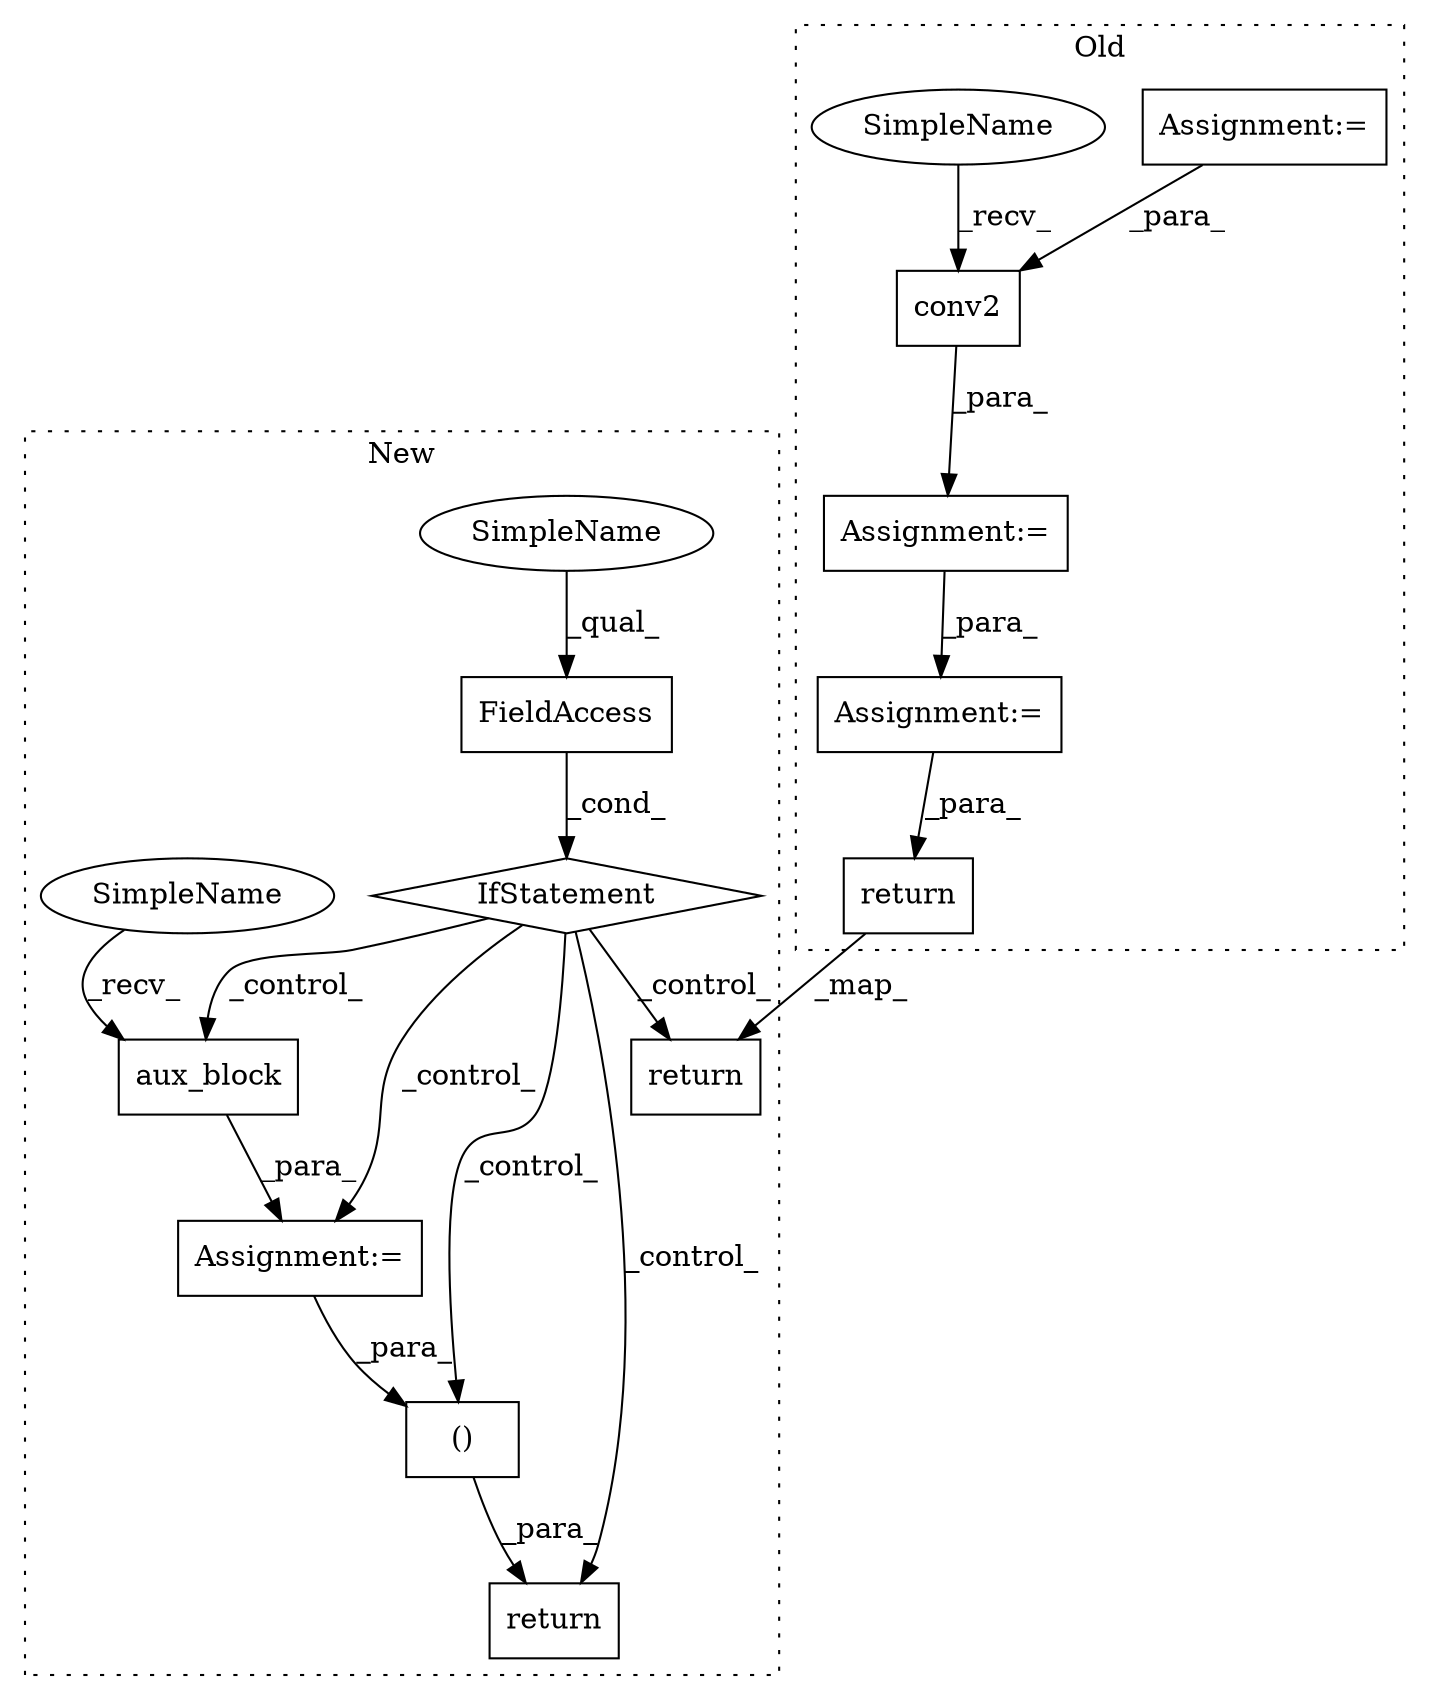 digraph G {
subgraph cluster0 {
1 [label="conv2" a="32" s="4070,4077" l="6,1" shape="box"];
4 [label="Assignment:=" a="7" s="4085" l="1" shape="box"];
5 [label="Assignment:=" a="7" s="4041" l="1" shape="box"];
6 [label="Assignment:=" a="7" s="4064" l="1" shape="box"];
12 [label="return" a="41" s="4164" l="7" shape="box"];
13 [label="SimpleName" a="42" s="4065" l="4" shape="ellipse"];
label = "Old";
style="dotted";
}
subgraph cluster1 {
2 [label="return" a="41" s="4377" l="14" shape="box"];
3 [label="Assignment:=" a="7" s="4351" l="1" shape="box"];
7 [label="()" a="106" s="4391" l="15" shape="box"];
8 [label="aux_block" a="32" s="4357,4368" l="10,1" shape="box"];
9 [label="FieldAccess" a="22" s="4332" l="8" shape="box"];
10 [label="IfStatement" a="25" s="4328,4340" l="4,2" shape="diamond"];
11 [label="return" a="41" s="4429" l="7" shape="box"];
14 [label="SimpleName" a="42" s="4332" l="4" shape="ellipse"];
15 [label="SimpleName" a="42" s="4352" l="4" shape="ellipse"];
label = "New";
style="dotted";
}
1 -> 6 [label="_para_"];
3 -> 7 [label="_para_"];
4 -> 12 [label="_para_"];
5 -> 1 [label="_para_"];
6 -> 4 [label="_para_"];
7 -> 2 [label="_para_"];
8 -> 3 [label="_para_"];
9 -> 10 [label="_cond_"];
10 -> 3 [label="_control_"];
10 -> 7 [label="_control_"];
10 -> 2 [label="_control_"];
10 -> 11 [label="_control_"];
10 -> 8 [label="_control_"];
12 -> 11 [label="_map_"];
13 -> 1 [label="_recv_"];
14 -> 9 [label="_qual_"];
15 -> 8 [label="_recv_"];
}